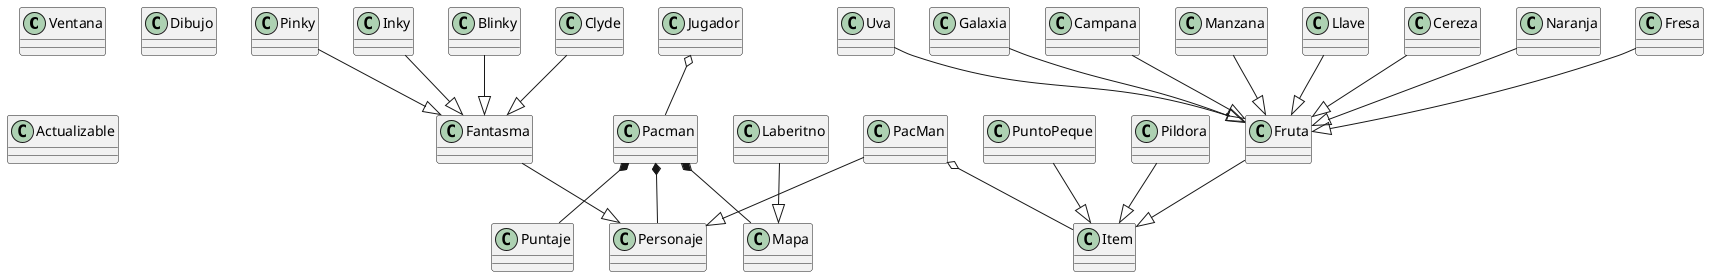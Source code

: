 @startuml Pacman

Class Ventana
Class Dibujo
Class Actualizable

Class Jugador
Class Pacman


Class Personaje
Class PacMan
Class Fantasma
Class Blinky
Class Inky
Class Pinky
Class Clyde

Class Mapa
Class Laberitno

Class Puntaje


Class Item
Class PuntoPeque
Class Pildora

Class Fruta

Class Cereza
Class Fresa
Class Naranja
Class Manzana
Class Uva
Class Galaxia
Class Campana
Class Llave

Jugador o-- Pacman 
Pacman *-- Mapa
Pacman *-- Puntaje
Laberitno --|> Mapa

Pacman *-- Personaje
PacMan --|> Personaje
Fantasma --|> Personaje

Blinky --|> Fantasma
Inky --|> Fantasma
Pinky --|> Fantasma
Clyde --|> Fantasma

PacMan o-- Item

Fruta --|> Item
Pildora --|> Item
PuntoPeque --|> Item

Cereza --|> Fruta
Fresa--|> Fruta
Naranja --|> Fruta
Manzana --|> Fruta
Uva --|> Fruta
Galaxia --|> Fruta
Campana --|> Fruta
Llave --|> Fruta

@enduml